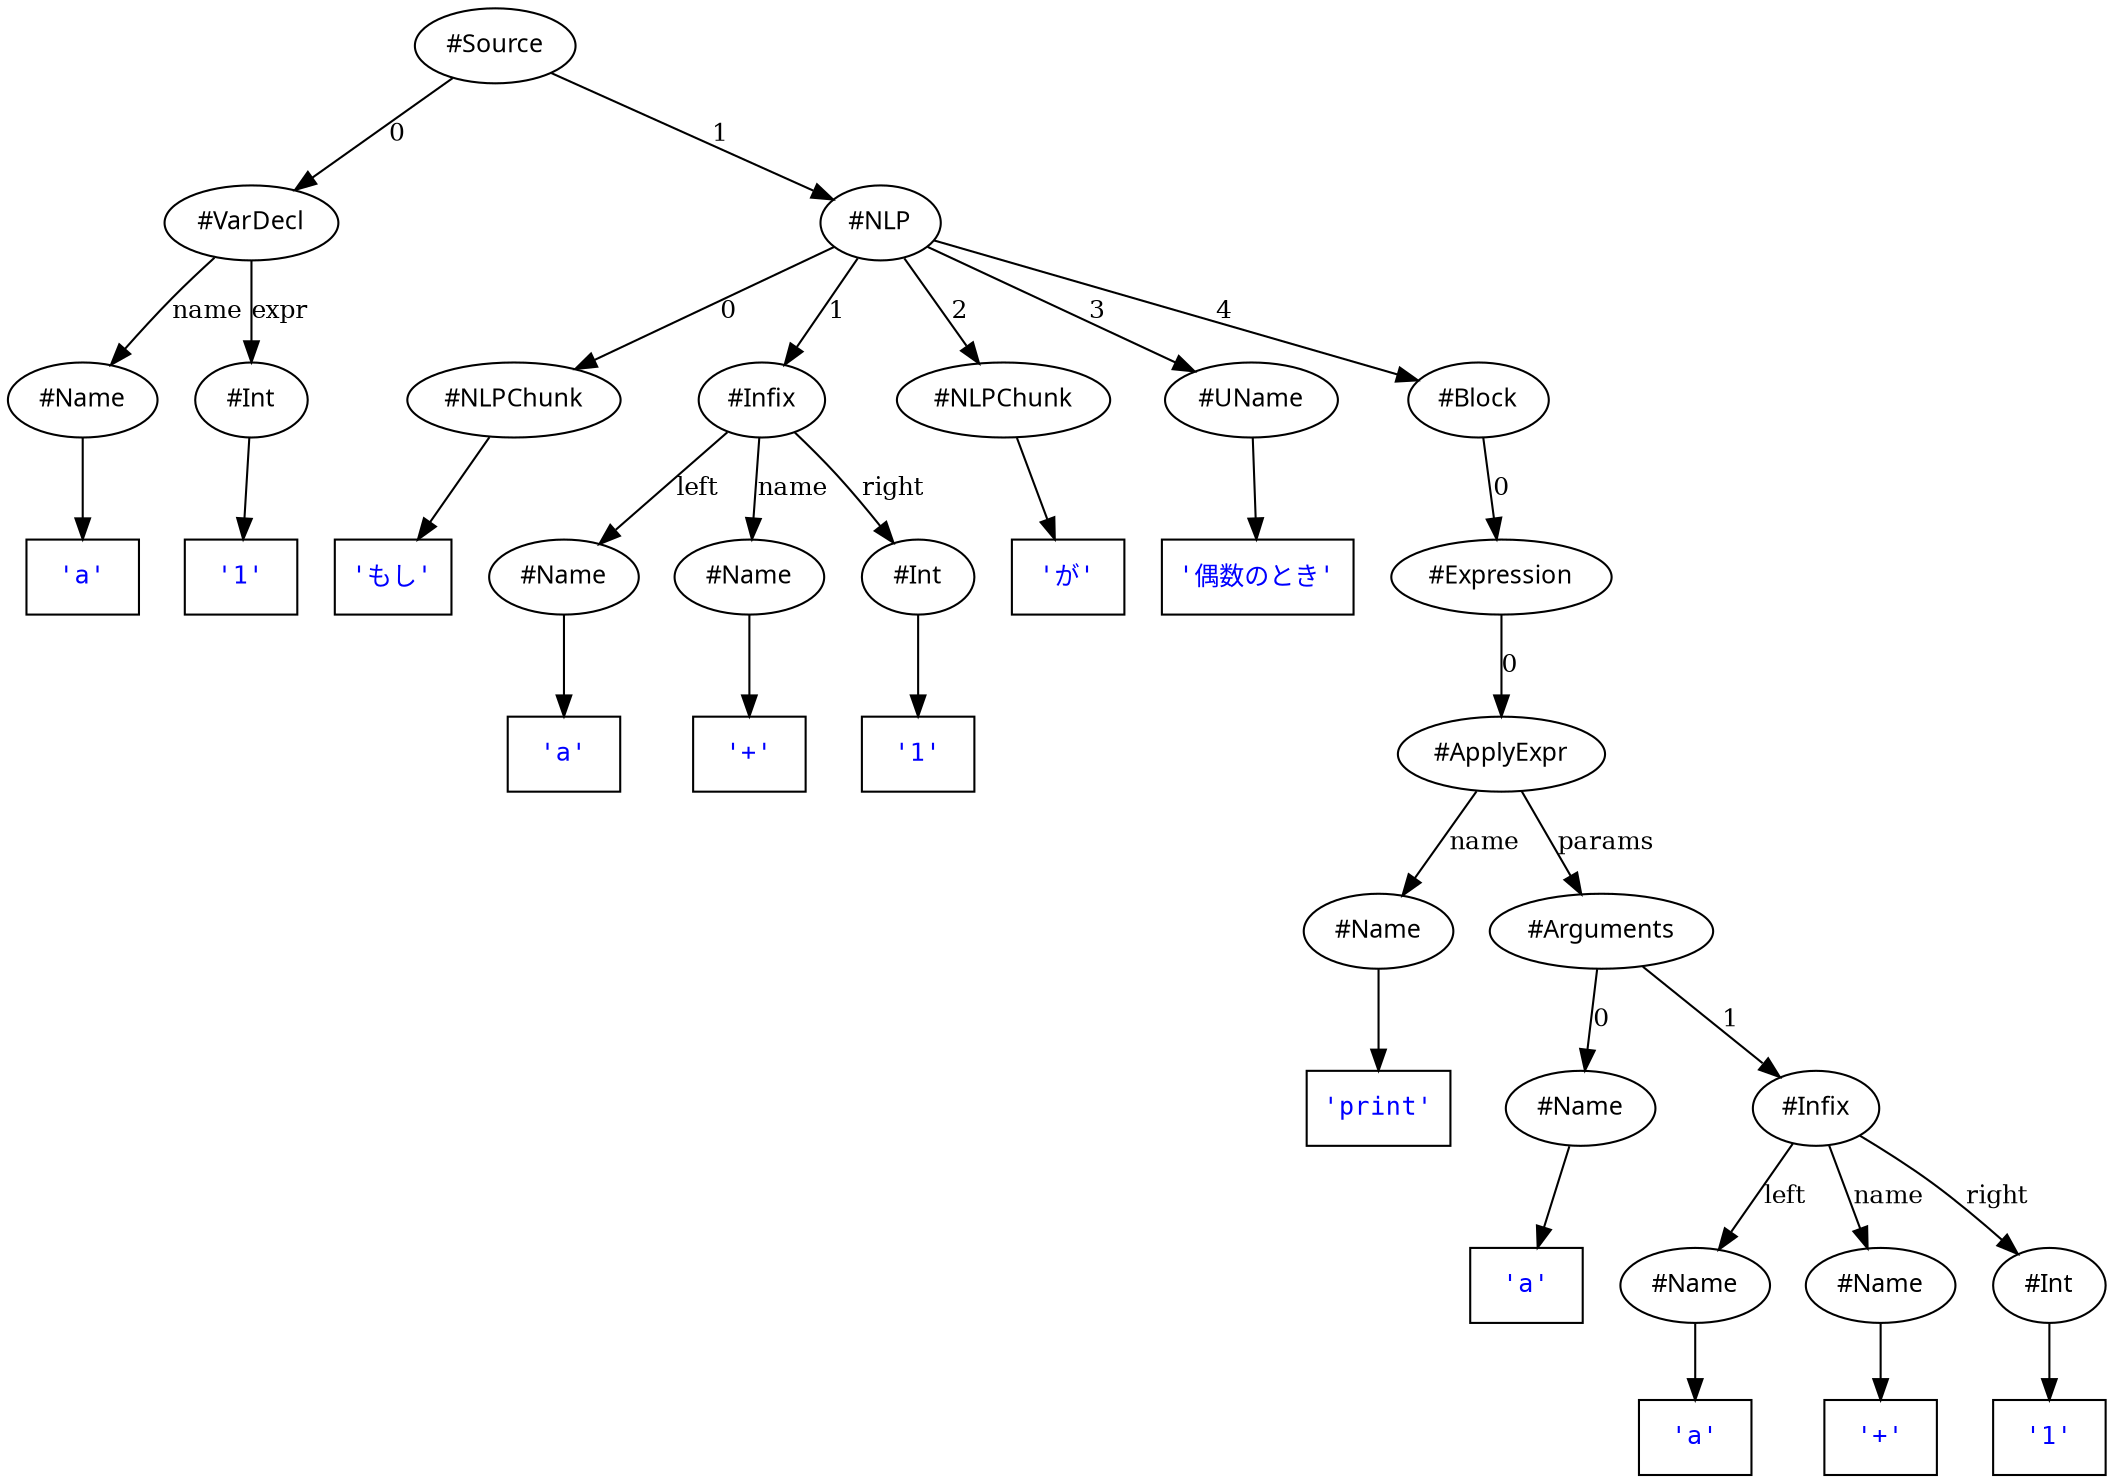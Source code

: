digraph tree {
	node [fontname="Meiryo UI"]
	n1 [label="#Source" fontname="Meiryo UI" fontsize=12]
	n2 [label="#VarDecl" fontname="Meiryo UI" fontsize=12]
	n3 [label="#Name" fontname="Meiryo UI" fontsize=12]
	c3 [label="'a'" fontcolor=blue fontname=monospace fontsize=12 shape=rectangle]
	n3 -> c3 [len=0.5]
	n2 -> n3 [label=name fontsize=12 len=1.0]
	n4 [label="#Int" fontname="Meiryo UI" fontsize=12]
	c4 [label="'1'" fontcolor=blue fontname=monospace fontsize=12 shape=rectangle]
	n4 -> c4 [len=0.5]
	n2 -> n4 [label=expr fontsize=12 len=1.0]
	n1 -> n2 [label=0 fontsize=12 len=1.0]
	n5 [label="#NLP" fontname="Meiryo UI" fontsize=12]
	n6 [label="#NLPChunk" fontname="Meiryo UI" fontsize=12]
	c6 [label="'もし'" fontcolor=blue fontname=monospace fontsize=12 shape=rectangle]
	n6 -> c6 [len=0.5]
	n5 -> n6 [label=0 fontsize=12 len=1.0]
	n7 [label="#Infix" fontname="Meiryo UI" fontsize=12]
	n8 [label="#Name" fontname="Meiryo UI" fontsize=12]
	c8 [label="'a'" fontcolor=blue fontname=monospace fontsize=12 shape=rectangle]
	n8 -> c8 [len=0.5]
	n7 -> n8 [label=left fontsize=12 len=1.0]
	n9 [label="#Name" fontname="Meiryo UI" fontsize=12]
	c9 [label="'+'" fontcolor=blue fontname=monospace fontsize=12 shape=rectangle]
	n9 -> c9 [len=0.5]
	n7 -> n9 [label=name fontsize=12 len=1.0]
	n10 [label="#Int" fontname="Meiryo UI" fontsize=12]
	c10 [label="'1'" fontcolor=blue fontname=monospace fontsize=12 shape=rectangle]
	n10 -> c10 [len=0.5]
	n7 -> n10 [label=right fontsize=12 len=1.0]
	n5 -> n7 [label=1 fontsize=12 len=1.0]
	n11 [label="#NLPChunk" fontname="Meiryo UI" fontsize=12]
	c11 [label="'が'" fontcolor=blue fontname=monospace fontsize=12 shape=rectangle]
	n11 -> c11 [len=0.5]
	n5 -> n11 [label=2 fontsize=12 len=1.0]
	n12 [label="#UName" fontname="Meiryo UI" fontsize=12]
	c12 [label="'偶数のとき'" fontcolor=blue fontname=monospace fontsize=12 shape=rectangle]
	n12 -> c12 [len=0.5]
	n5 -> n12 [label=3 fontsize=12 len=1.0]
	n13 [label="#Block" fontname="Meiryo UI" fontsize=12]
	n14 [label="#Expression" fontname="Meiryo UI" fontsize=12]
	n15 [label="#ApplyExpr" fontname="Meiryo UI" fontsize=12]
	n16 [label="#Name" fontname="Meiryo UI" fontsize=12]
	c16 [label="'print'" fontcolor=blue fontname=monospace fontsize=12 shape=rectangle]
	n16 -> c16 [len=0.5]
	n15 -> n16 [label=name fontsize=12 len=1.0]
	n17 [label="#Arguments" fontname="Meiryo UI" fontsize=12]
	n18 [label="#Name" fontname="Meiryo UI" fontsize=12]
	c18 [label="'a'" fontcolor=blue fontname=monospace fontsize=12 shape=rectangle]
	n18 -> c18 [len=0.5]
	n17 -> n18 [label=0 fontsize=12 len=1.0]
	n19 [label="#Infix" fontname="Meiryo UI" fontsize=12]
	n20 [label="#Name" fontname="Meiryo UI" fontsize=12]
	c20 [label="'a'" fontcolor=blue fontname=monospace fontsize=12 shape=rectangle]
	n20 -> c20 [len=0.5]
	n19 -> n20 [label=left fontsize=12 len=1.0]
	n21 [label="#Name" fontname="Meiryo UI" fontsize=12]
	c21 [label="'+'" fontcolor=blue fontname=monospace fontsize=12 shape=rectangle]
	n21 -> c21 [len=0.5]
	n19 -> n21 [label=name fontsize=12 len=1.0]
	n22 [label="#Int" fontname="Meiryo UI" fontsize=12]
	c22 [label="'1'" fontcolor=blue fontname=monospace fontsize=12 shape=rectangle]
	n22 -> c22 [len=0.5]
	n19 -> n22 [label=right fontsize=12 len=1.0]
	n17 -> n19 [label=1 fontsize=12 len=1.0]
	n15 -> n17 [label=params fontsize=12 len=1.0]
	n14 -> n15 [label=0 fontsize=12 len=1.0]
	n13 -> n14 [label=0 fontsize=12 len=1.0]
	n5 -> n13 [label=4 fontsize=12 len=1.0]
	n1 -> n5 [label=1 fontsize=12 len=1.0]
}
